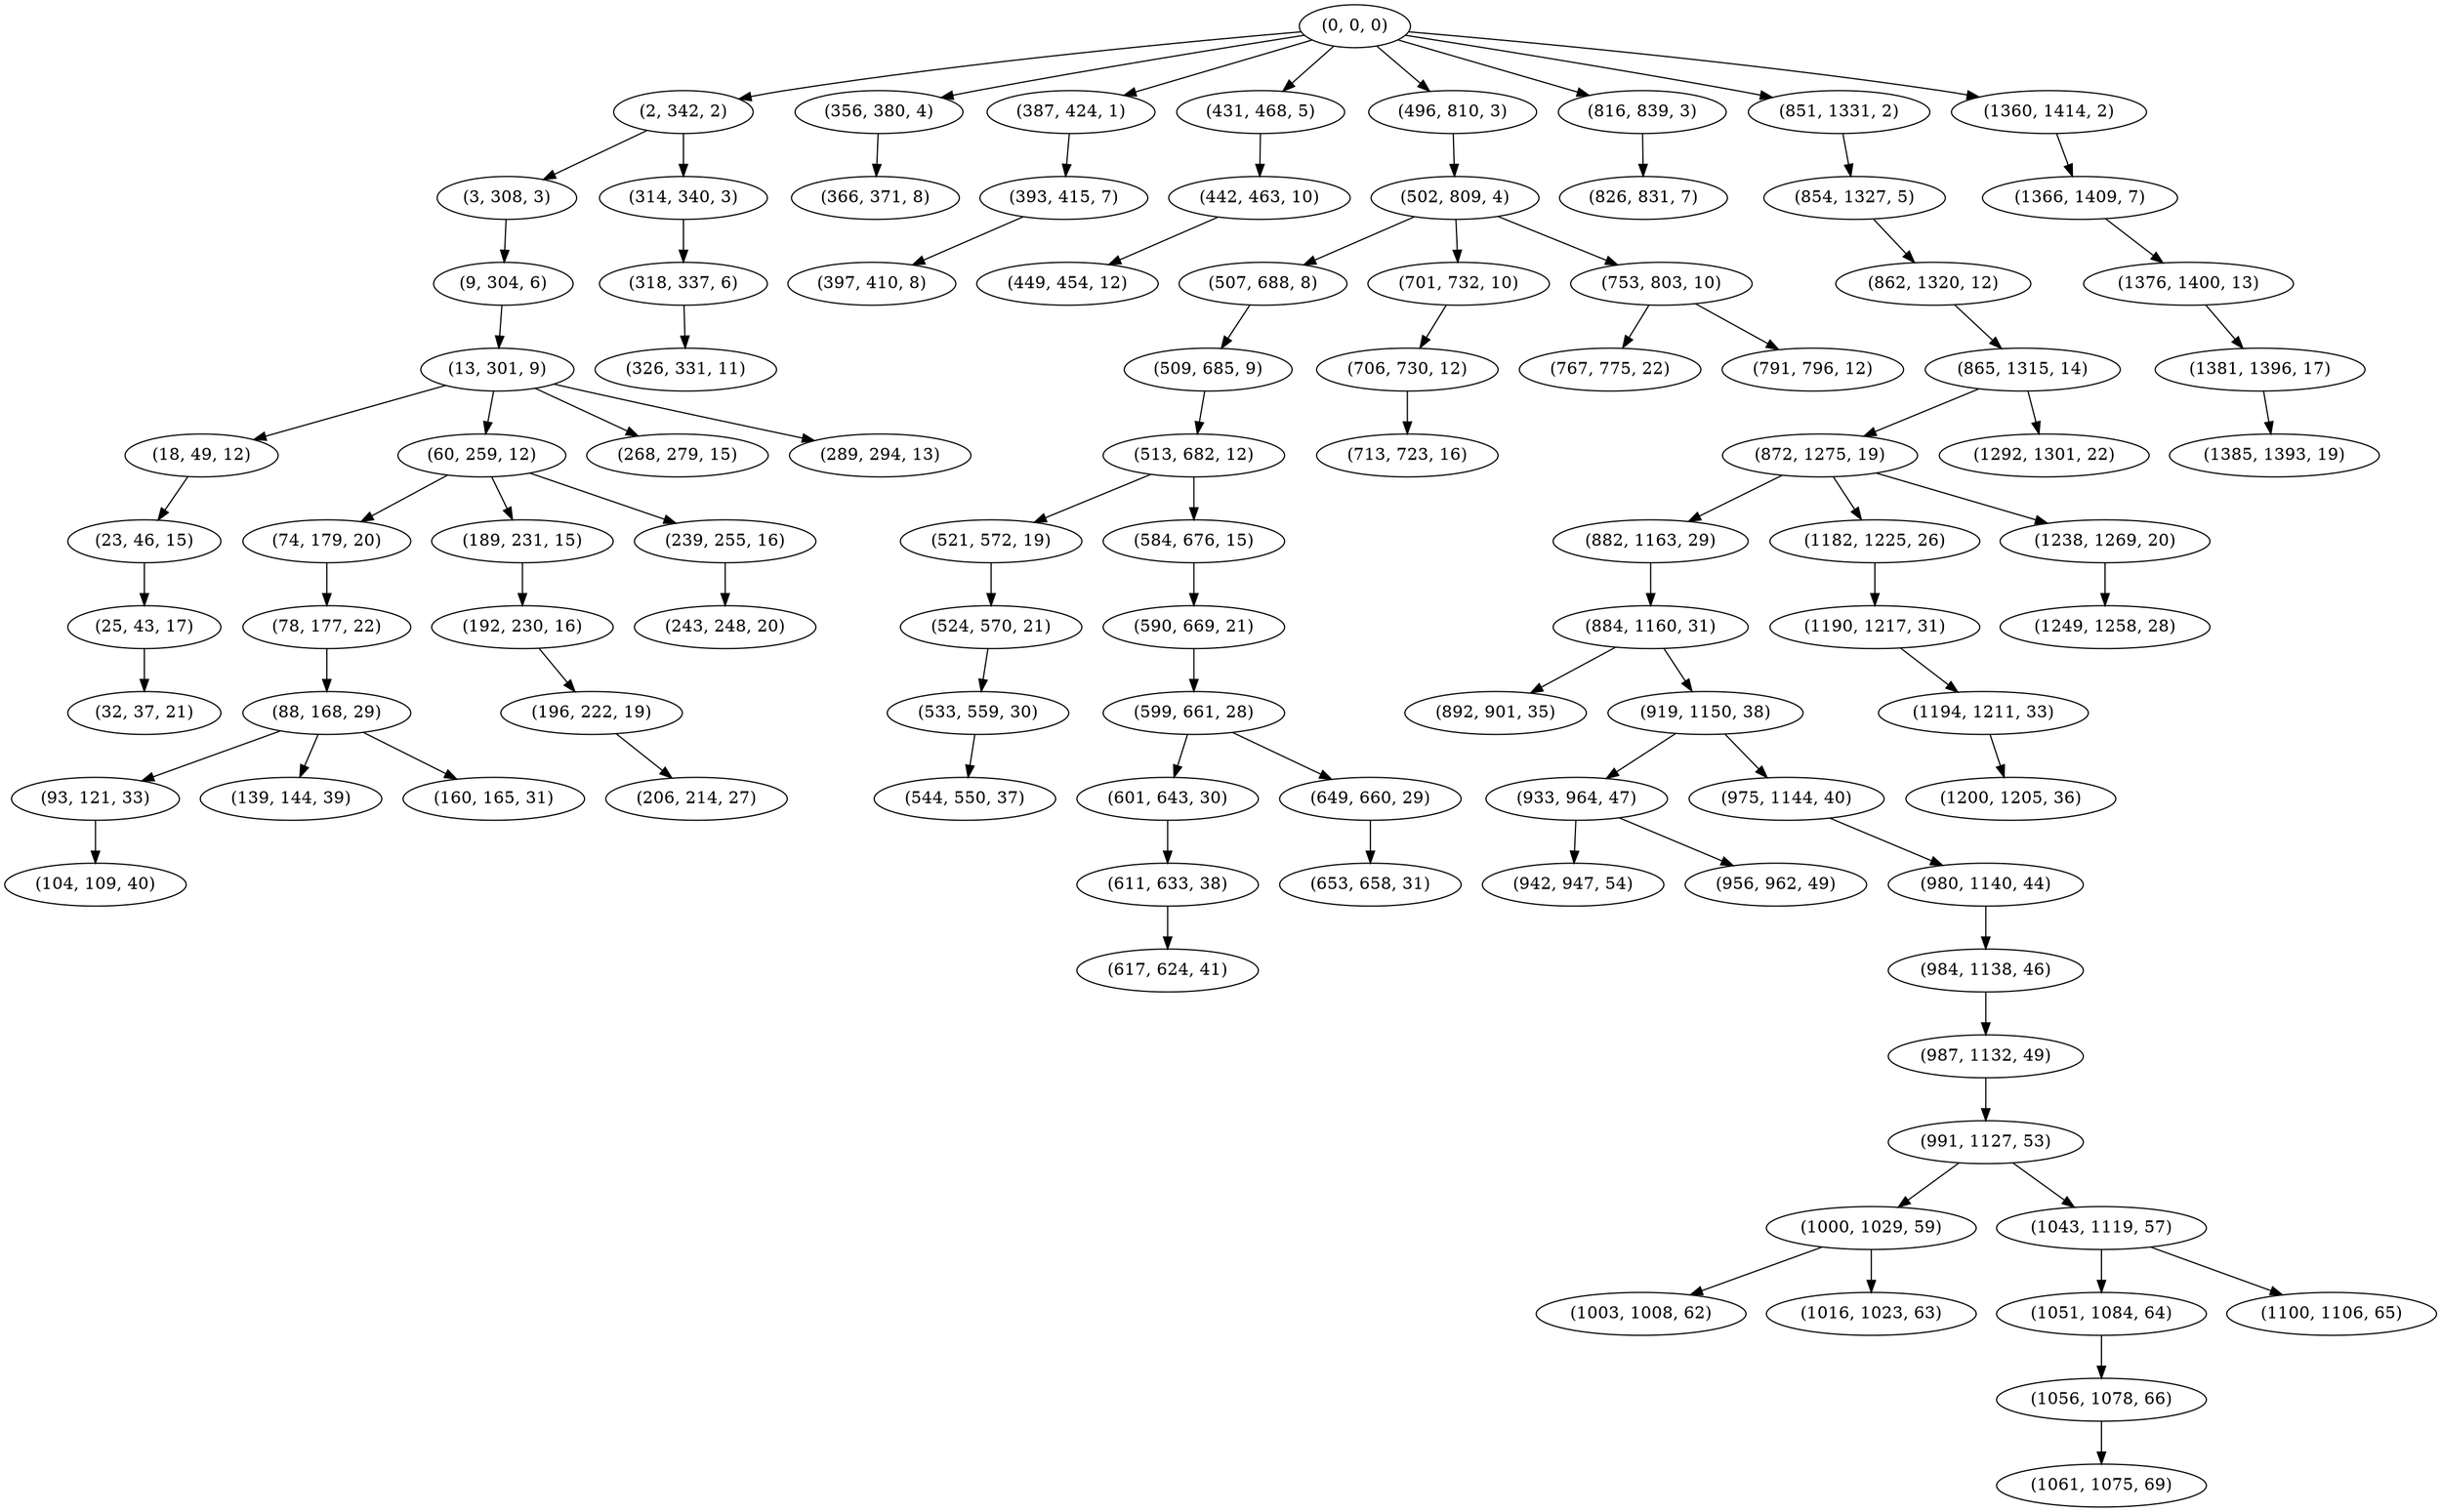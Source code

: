 digraph tree {
    "(0, 0, 0)";
    "(2, 342, 2)";
    "(3, 308, 3)";
    "(9, 304, 6)";
    "(13, 301, 9)";
    "(18, 49, 12)";
    "(23, 46, 15)";
    "(25, 43, 17)";
    "(32, 37, 21)";
    "(60, 259, 12)";
    "(74, 179, 20)";
    "(78, 177, 22)";
    "(88, 168, 29)";
    "(93, 121, 33)";
    "(104, 109, 40)";
    "(139, 144, 39)";
    "(160, 165, 31)";
    "(189, 231, 15)";
    "(192, 230, 16)";
    "(196, 222, 19)";
    "(206, 214, 27)";
    "(239, 255, 16)";
    "(243, 248, 20)";
    "(268, 279, 15)";
    "(289, 294, 13)";
    "(314, 340, 3)";
    "(318, 337, 6)";
    "(326, 331, 11)";
    "(356, 380, 4)";
    "(366, 371, 8)";
    "(387, 424, 1)";
    "(393, 415, 7)";
    "(397, 410, 8)";
    "(431, 468, 5)";
    "(442, 463, 10)";
    "(449, 454, 12)";
    "(496, 810, 3)";
    "(502, 809, 4)";
    "(507, 688, 8)";
    "(509, 685, 9)";
    "(513, 682, 12)";
    "(521, 572, 19)";
    "(524, 570, 21)";
    "(533, 559, 30)";
    "(544, 550, 37)";
    "(584, 676, 15)";
    "(590, 669, 21)";
    "(599, 661, 28)";
    "(601, 643, 30)";
    "(611, 633, 38)";
    "(617, 624, 41)";
    "(649, 660, 29)";
    "(653, 658, 31)";
    "(701, 732, 10)";
    "(706, 730, 12)";
    "(713, 723, 16)";
    "(753, 803, 10)";
    "(767, 775, 22)";
    "(791, 796, 12)";
    "(816, 839, 3)";
    "(826, 831, 7)";
    "(851, 1331, 2)";
    "(854, 1327, 5)";
    "(862, 1320, 12)";
    "(865, 1315, 14)";
    "(872, 1275, 19)";
    "(882, 1163, 29)";
    "(884, 1160, 31)";
    "(892, 901, 35)";
    "(919, 1150, 38)";
    "(933, 964, 47)";
    "(942, 947, 54)";
    "(956, 962, 49)";
    "(975, 1144, 40)";
    "(980, 1140, 44)";
    "(984, 1138, 46)";
    "(987, 1132, 49)";
    "(991, 1127, 53)";
    "(1000, 1029, 59)";
    "(1003, 1008, 62)";
    "(1016, 1023, 63)";
    "(1043, 1119, 57)";
    "(1051, 1084, 64)";
    "(1056, 1078, 66)";
    "(1061, 1075, 69)";
    "(1100, 1106, 65)";
    "(1182, 1225, 26)";
    "(1190, 1217, 31)";
    "(1194, 1211, 33)";
    "(1200, 1205, 36)";
    "(1238, 1269, 20)";
    "(1249, 1258, 28)";
    "(1292, 1301, 22)";
    "(1360, 1414, 2)";
    "(1366, 1409, 7)";
    "(1376, 1400, 13)";
    "(1381, 1396, 17)";
    "(1385, 1393, 19)";
    "(0, 0, 0)" -> "(2, 342, 2)";
    "(0, 0, 0)" -> "(356, 380, 4)";
    "(0, 0, 0)" -> "(387, 424, 1)";
    "(0, 0, 0)" -> "(431, 468, 5)";
    "(0, 0, 0)" -> "(496, 810, 3)";
    "(0, 0, 0)" -> "(816, 839, 3)";
    "(0, 0, 0)" -> "(851, 1331, 2)";
    "(0, 0, 0)" -> "(1360, 1414, 2)";
    "(2, 342, 2)" -> "(3, 308, 3)";
    "(2, 342, 2)" -> "(314, 340, 3)";
    "(3, 308, 3)" -> "(9, 304, 6)";
    "(9, 304, 6)" -> "(13, 301, 9)";
    "(13, 301, 9)" -> "(18, 49, 12)";
    "(13, 301, 9)" -> "(60, 259, 12)";
    "(13, 301, 9)" -> "(268, 279, 15)";
    "(13, 301, 9)" -> "(289, 294, 13)";
    "(18, 49, 12)" -> "(23, 46, 15)";
    "(23, 46, 15)" -> "(25, 43, 17)";
    "(25, 43, 17)" -> "(32, 37, 21)";
    "(60, 259, 12)" -> "(74, 179, 20)";
    "(60, 259, 12)" -> "(189, 231, 15)";
    "(60, 259, 12)" -> "(239, 255, 16)";
    "(74, 179, 20)" -> "(78, 177, 22)";
    "(78, 177, 22)" -> "(88, 168, 29)";
    "(88, 168, 29)" -> "(93, 121, 33)";
    "(88, 168, 29)" -> "(139, 144, 39)";
    "(88, 168, 29)" -> "(160, 165, 31)";
    "(93, 121, 33)" -> "(104, 109, 40)";
    "(189, 231, 15)" -> "(192, 230, 16)";
    "(192, 230, 16)" -> "(196, 222, 19)";
    "(196, 222, 19)" -> "(206, 214, 27)";
    "(239, 255, 16)" -> "(243, 248, 20)";
    "(314, 340, 3)" -> "(318, 337, 6)";
    "(318, 337, 6)" -> "(326, 331, 11)";
    "(356, 380, 4)" -> "(366, 371, 8)";
    "(387, 424, 1)" -> "(393, 415, 7)";
    "(393, 415, 7)" -> "(397, 410, 8)";
    "(431, 468, 5)" -> "(442, 463, 10)";
    "(442, 463, 10)" -> "(449, 454, 12)";
    "(496, 810, 3)" -> "(502, 809, 4)";
    "(502, 809, 4)" -> "(507, 688, 8)";
    "(502, 809, 4)" -> "(701, 732, 10)";
    "(502, 809, 4)" -> "(753, 803, 10)";
    "(507, 688, 8)" -> "(509, 685, 9)";
    "(509, 685, 9)" -> "(513, 682, 12)";
    "(513, 682, 12)" -> "(521, 572, 19)";
    "(513, 682, 12)" -> "(584, 676, 15)";
    "(521, 572, 19)" -> "(524, 570, 21)";
    "(524, 570, 21)" -> "(533, 559, 30)";
    "(533, 559, 30)" -> "(544, 550, 37)";
    "(584, 676, 15)" -> "(590, 669, 21)";
    "(590, 669, 21)" -> "(599, 661, 28)";
    "(599, 661, 28)" -> "(601, 643, 30)";
    "(599, 661, 28)" -> "(649, 660, 29)";
    "(601, 643, 30)" -> "(611, 633, 38)";
    "(611, 633, 38)" -> "(617, 624, 41)";
    "(649, 660, 29)" -> "(653, 658, 31)";
    "(701, 732, 10)" -> "(706, 730, 12)";
    "(706, 730, 12)" -> "(713, 723, 16)";
    "(753, 803, 10)" -> "(767, 775, 22)";
    "(753, 803, 10)" -> "(791, 796, 12)";
    "(816, 839, 3)" -> "(826, 831, 7)";
    "(851, 1331, 2)" -> "(854, 1327, 5)";
    "(854, 1327, 5)" -> "(862, 1320, 12)";
    "(862, 1320, 12)" -> "(865, 1315, 14)";
    "(865, 1315, 14)" -> "(872, 1275, 19)";
    "(865, 1315, 14)" -> "(1292, 1301, 22)";
    "(872, 1275, 19)" -> "(882, 1163, 29)";
    "(872, 1275, 19)" -> "(1182, 1225, 26)";
    "(872, 1275, 19)" -> "(1238, 1269, 20)";
    "(882, 1163, 29)" -> "(884, 1160, 31)";
    "(884, 1160, 31)" -> "(892, 901, 35)";
    "(884, 1160, 31)" -> "(919, 1150, 38)";
    "(919, 1150, 38)" -> "(933, 964, 47)";
    "(919, 1150, 38)" -> "(975, 1144, 40)";
    "(933, 964, 47)" -> "(942, 947, 54)";
    "(933, 964, 47)" -> "(956, 962, 49)";
    "(975, 1144, 40)" -> "(980, 1140, 44)";
    "(980, 1140, 44)" -> "(984, 1138, 46)";
    "(984, 1138, 46)" -> "(987, 1132, 49)";
    "(987, 1132, 49)" -> "(991, 1127, 53)";
    "(991, 1127, 53)" -> "(1000, 1029, 59)";
    "(991, 1127, 53)" -> "(1043, 1119, 57)";
    "(1000, 1029, 59)" -> "(1003, 1008, 62)";
    "(1000, 1029, 59)" -> "(1016, 1023, 63)";
    "(1043, 1119, 57)" -> "(1051, 1084, 64)";
    "(1043, 1119, 57)" -> "(1100, 1106, 65)";
    "(1051, 1084, 64)" -> "(1056, 1078, 66)";
    "(1056, 1078, 66)" -> "(1061, 1075, 69)";
    "(1182, 1225, 26)" -> "(1190, 1217, 31)";
    "(1190, 1217, 31)" -> "(1194, 1211, 33)";
    "(1194, 1211, 33)" -> "(1200, 1205, 36)";
    "(1238, 1269, 20)" -> "(1249, 1258, 28)";
    "(1360, 1414, 2)" -> "(1366, 1409, 7)";
    "(1366, 1409, 7)" -> "(1376, 1400, 13)";
    "(1376, 1400, 13)" -> "(1381, 1396, 17)";
    "(1381, 1396, 17)" -> "(1385, 1393, 19)";
}
